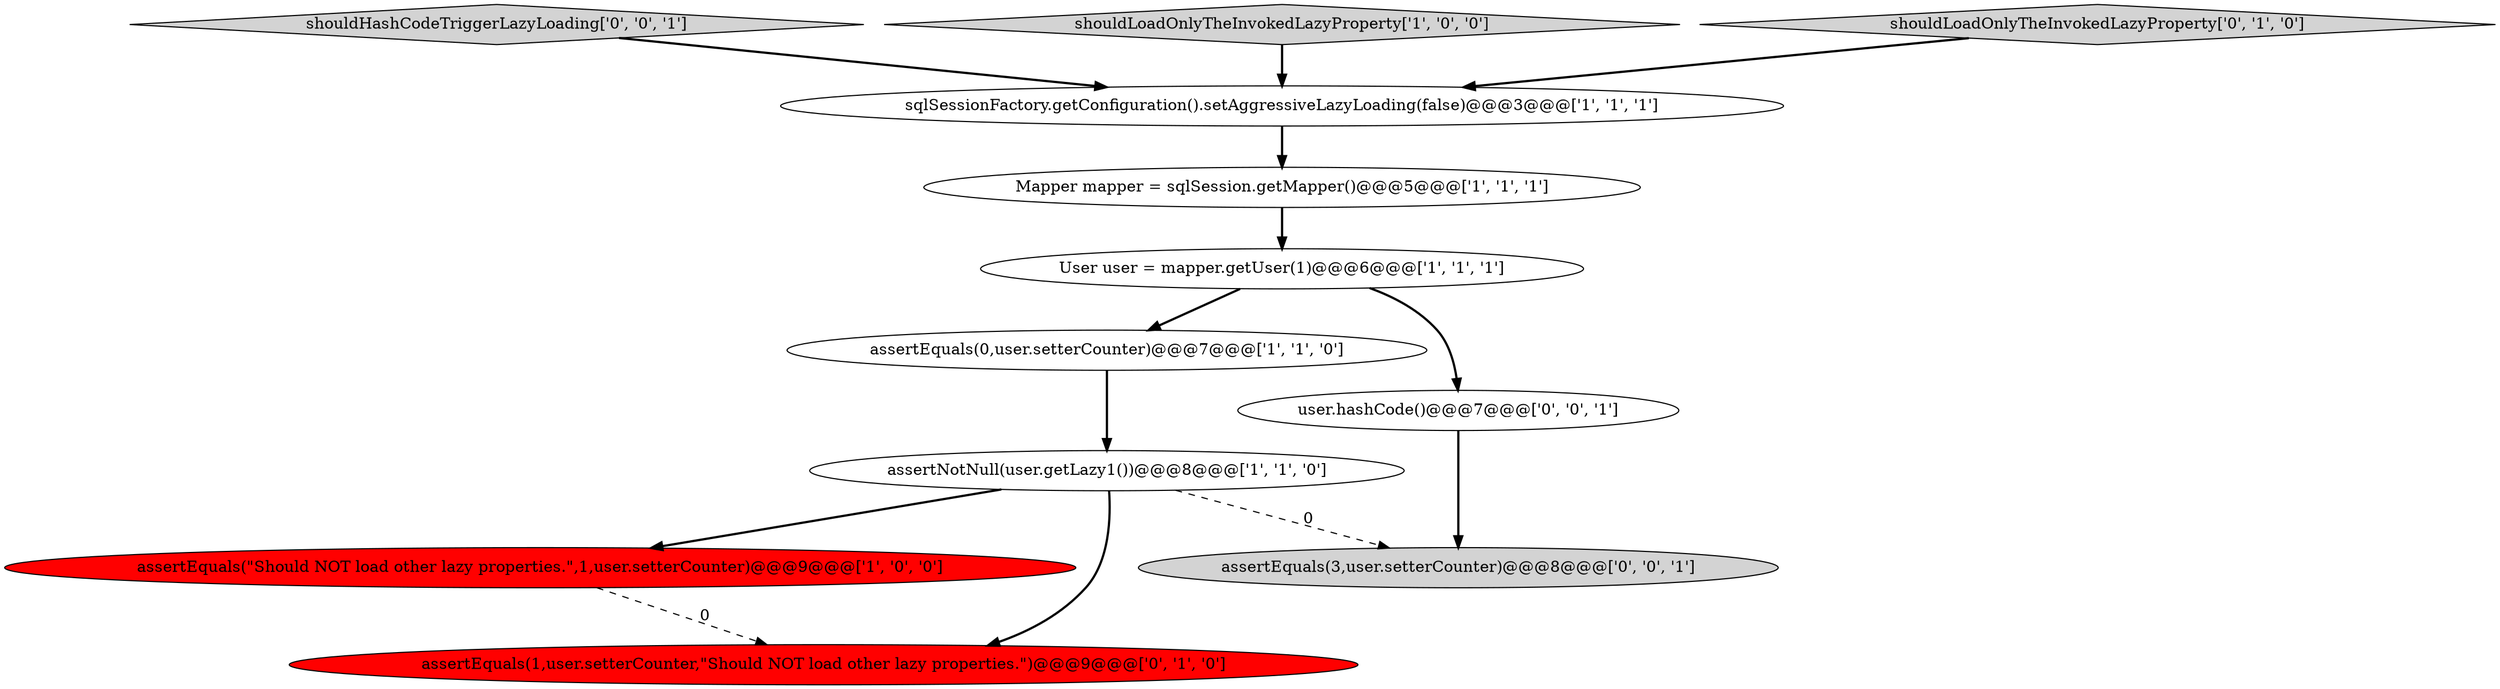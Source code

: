 digraph {
3 [style = filled, label = "assertEquals(0,user.setterCounter)@@@7@@@['1', '1', '0']", fillcolor = white, shape = ellipse image = "AAA0AAABBB1BBB"];
10 [style = filled, label = "assertEquals(3,user.setterCounter)@@@8@@@['0', '0', '1']", fillcolor = lightgray, shape = ellipse image = "AAA0AAABBB3BBB"];
9 [style = filled, label = "shouldHashCodeTriggerLazyLoading['0', '0', '1']", fillcolor = lightgray, shape = diamond image = "AAA0AAABBB3BBB"];
0 [style = filled, label = "assertEquals(\"Should NOT load other lazy properties.\",1,user.setterCounter)@@@9@@@['1', '0', '0']", fillcolor = red, shape = ellipse image = "AAA1AAABBB1BBB"];
5 [style = filled, label = "shouldLoadOnlyTheInvokedLazyProperty['1', '0', '0']", fillcolor = lightgray, shape = diamond image = "AAA0AAABBB1BBB"];
2 [style = filled, label = "User user = mapper.getUser(1)@@@6@@@['1', '1', '1']", fillcolor = white, shape = ellipse image = "AAA0AAABBB1BBB"];
7 [style = filled, label = "shouldLoadOnlyTheInvokedLazyProperty['0', '1', '0']", fillcolor = lightgray, shape = diamond image = "AAA0AAABBB2BBB"];
11 [style = filled, label = "user.hashCode()@@@7@@@['0', '0', '1']", fillcolor = white, shape = ellipse image = "AAA0AAABBB3BBB"];
4 [style = filled, label = "assertNotNull(user.getLazy1())@@@8@@@['1', '1', '0']", fillcolor = white, shape = ellipse image = "AAA0AAABBB1BBB"];
6 [style = filled, label = "Mapper mapper = sqlSession.getMapper()@@@5@@@['1', '1', '1']", fillcolor = white, shape = ellipse image = "AAA0AAABBB1BBB"];
8 [style = filled, label = "assertEquals(1,user.setterCounter,\"Should NOT load other lazy properties.\")@@@9@@@['0', '1', '0']", fillcolor = red, shape = ellipse image = "AAA1AAABBB2BBB"];
1 [style = filled, label = "sqlSessionFactory.getConfiguration().setAggressiveLazyLoading(false)@@@3@@@['1', '1', '1']", fillcolor = white, shape = ellipse image = "AAA0AAABBB1BBB"];
4->8 [style = bold, label=""];
5->1 [style = bold, label=""];
0->8 [style = dashed, label="0"];
1->6 [style = bold, label=""];
7->1 [style = bold, label=""];
9->1 [style = bold, label=""];
4->10 [style = dashed, label="0"];
11->10 [style = bold, label=""];
3->4 [style = bold, label=""];
2->11 [style = bold, label=""];
2->3 [style = bold, label=""];
4->0 [style = bold, label=""];
6->2 [style = bold, label=""];
}
